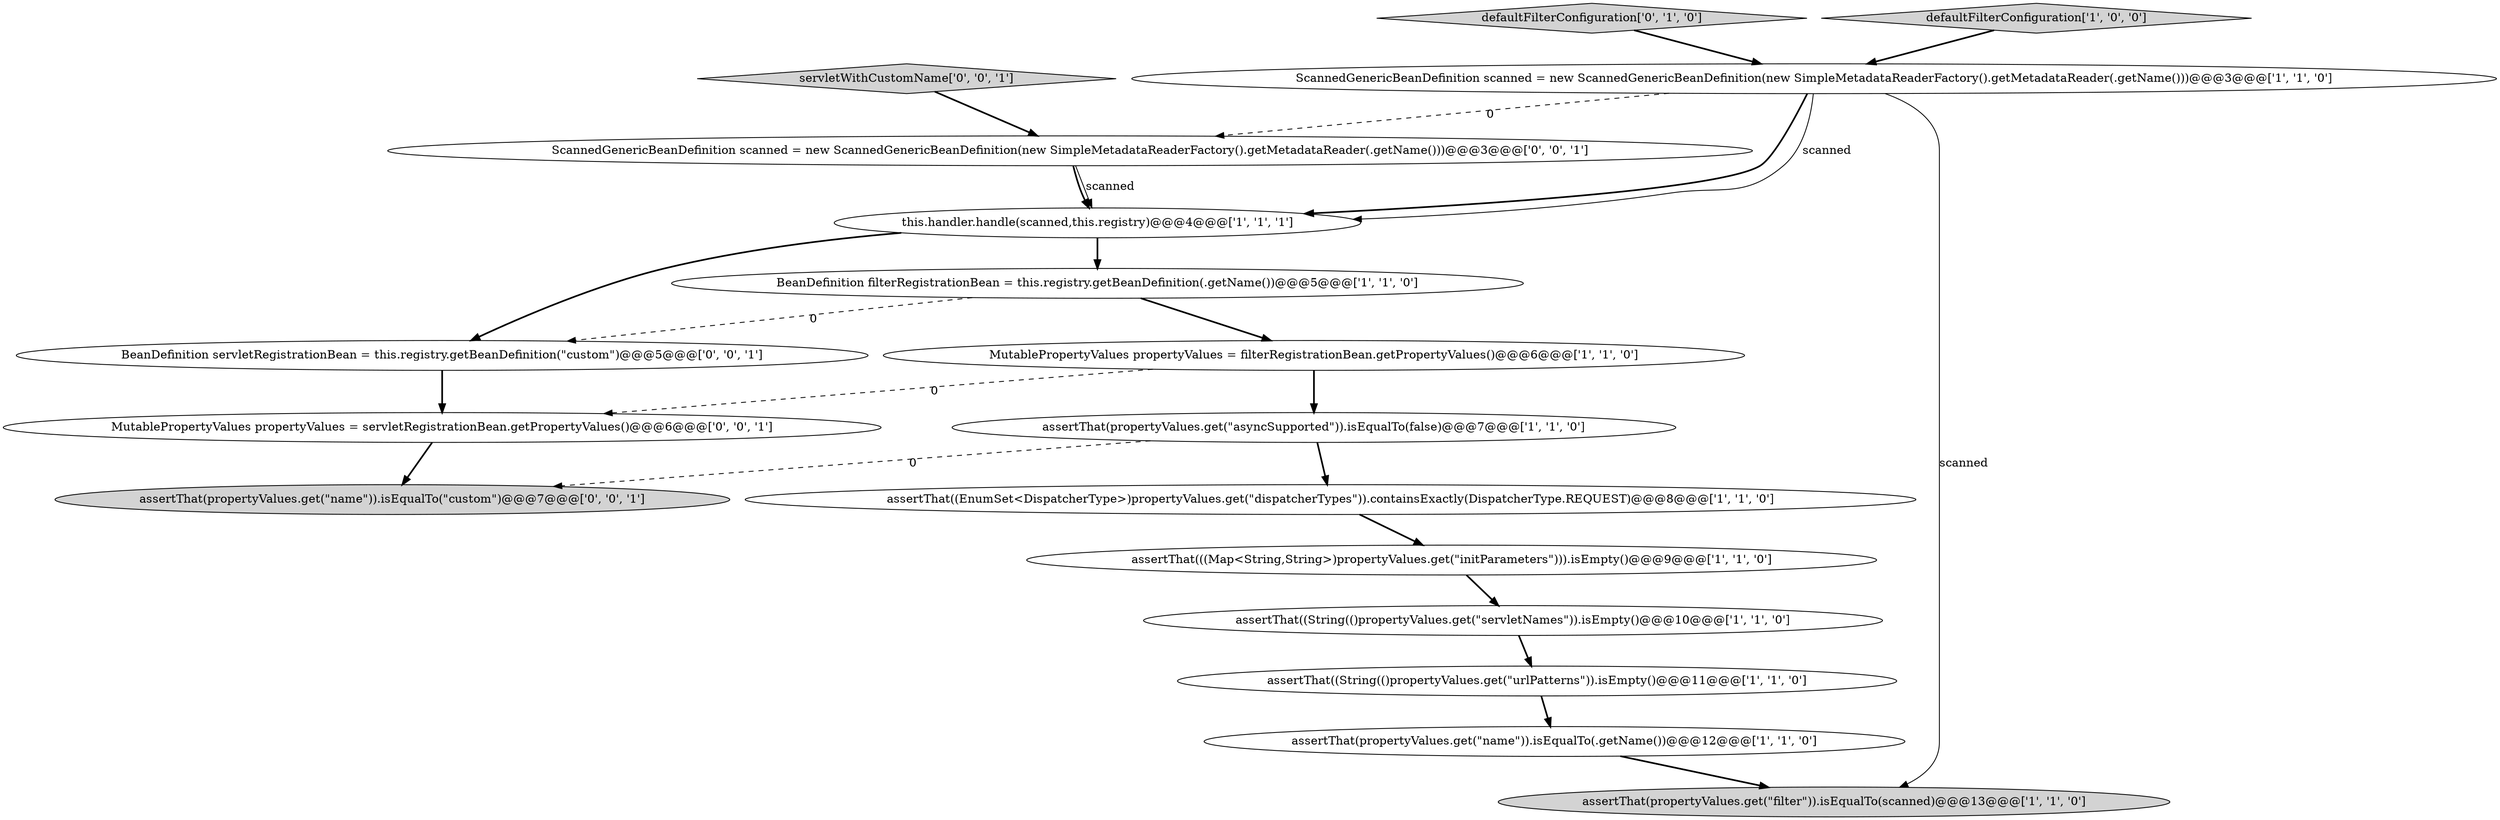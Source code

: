 digraph {
17 [style = filled, label = "servletWithCustomName['0', '0', '1']", fillcolor = lightgray, shape = diamond image = "AAA0AAABBB3BBB"];
5 [style = filled, label = "ScannedGenericBeanDefinition scanned = new ScannedGenericBeanDefinition(new SimpleMetadataReaderFactory().getMetadataReader(.getName()))@@@3@@@['1', '1', '0']", fillcolor = white, shape = ellipse image = "AAA0AAABBB1BBB"];
12 [style = filled, label = "defaultFilterConfiguration['0', '1', '0']", fillcolor = lightgray, shape = diamond image = "AAA0AAABBB2BBB"];
13 [style = filled, label = "BeanDefinition servletRegistrationBean = this.registry.getBeanDefinition(\"custom\")@@@5@@@['0', '0', '1']", fillcolor = white, shape = ellipse image = "AAA0AAABBB3BBB"];
15 [style = filled, label = "ScannedGenericBeanDefinition scanned = new ScannedGenericBeanDefinition(new SimpleMetadataReaderFactory().getMetadataReader(.getName()))@@@3@@@['0', '0', '1']", fillcolor = white, shape = ellipse image = "AAA0AAABBB3BBB"];
16 [style = filled, label = "assertThat(propertyValues.get(\"name\")).isEqualTo(\"custom\")@@@7@@@['0', '0', '1']", fillcolor = lightgray, shape = ellipse image = "AAA0AAABBB3BBB"];
2 [style = filled, label = "defaultFilterConfiguration['1', '0', '0']", fillcolor = lightgray, shape = diamond image = "AAA0AAABBB1BBB"];
7 [style = filled, label = "MutablePropertyValues propertyValues = filterRegistrationBean.getPropertyValues()@@@6@@@['1', '1', '0']", fillcolor = white, shape = ellipse image = "AAA0AAABBB1BBB"];
9 [style = filled, label = "assertThat((String(()propertyValues.get(\"urlPatterns\")).isEmpty()@@@11@@@['1', '1', '0']", fillcolor = white, shape = ellipse image = "AAA0AAABBB1BBB"];
10 [style = filled, label = "this.handler.handle(scanned,this.registry)@@@4@@@['1', '1', '1']", fillcolor = white, shape = ellipse image = "AAA0AAABBB1BBB"];
14 [style = filled, label = "MutablePropertyValues propertyValues = servletRegistrationBean.getPropertyValues()@@@6@@@['0', '0', '1']", fillcolor = white, shape = ellipse image = "AAA0AAABBB3BBB"];
6 [style = filled, label = "BeanDefinition filterRegistrationBean = this.registry.getBeanDefinition(.getName())@@@5@@@['1', '1', '0']", fillcolor = white, shape = ellipse image = "AAA0AAABBB1BBB"];
4 [style = filled, label = "assertThat((EnumSet<DispatcherType>)propertyValues.get(\"dispatcherTypes\")).containsExactly(DispatcherType.REQUEST)@@@8@@@['1', '1', '0']", fillcolor = white, shape = ellipse image = "AAA0AAABBB1BBB"];
8 [style = filled, label = "assertThat((String(()propertyValues.get(\"servletNames\")).isEmpty()@@@10@@@['1', '1', '0']", fillcolor = white, shape = ellipse image = "AAA0AAABBB1BBB"];
1 [style = filled, label = "assertThat(propertyValues.get(\"asyncSupported\")).isEqualTo(false)@@@7@@@['1', '1', '0']", fillcolor = white, shape = ellipse image = "AAA0AAABBB1BBB"];
3 [style = filled, label = "assertThat(propertyValues.get(\"filter\")).isEqualTo(scanned)@@@13@@@['1', '1', '0']", fillcolor = lightgray, shape = ellipse image = "AAA0AAABBB1BBB"];
0 [style = filled, label = "assertThat(((Map<String,String>)propertyValues.get(\"initParameters\"))).isEmpty()@@@9@@@['1', '1', '0']", fillcolor = white, shape = ellipse image = "AAA0AAABBB1BBB"];
11 [style = filled, label = "assertThat(propertyValues.get(\"name\")).isEqualTo(.getName())@@@12@@@['1', '1', '0']", fillcolor = white, shape = ellipse image = "AAA0AAABBB1BBB"];
14->16 [style = bold, label=""];
5->10 [style = bold, label=""];
1->4 [style = bold, label=""];
15->10 [style = bold, label=""];
7->1 [style = bold, label=""];
9->11 [style = bold, label=""];
12->5 [style = bold, label=""];
7->14 [style = dashed, label="0"];
10->6 [style = bold, label=""];
4->0 [style = bold, label=""];
15->10 [style = solid, label="scanned"];
6->13 [style = dashed, label="0"];
10->13 [style = bold, label=""];
11->3 [style = bold, label=""];
1->16 [style = dashed, label="0"];
0->8 [style = bold, label=""];
17->15 [style = bold, label=""];
8->9 [style = bold, label=""];
5->3 [style = solid, label="scanned"];
6->7 [style = bold, label=""];
5->15 [style = dashed, label="0"];
13->14 [style = bold, label=""];
2->5 [style = bold, label=""];
5->10 [style = solid, label="scanned"];
}
